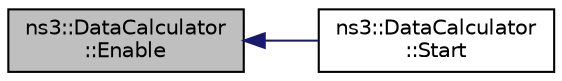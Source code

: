 digraph "ns3::DataCalculator::Enable"
{
  edge [fontname="Helvetica",fontsize="10",labelfontname="Helvetica",labelfontsize="10"];
  node [fontname="Helvetica",fontsize="10",shape=record];
  rankdir="LR";
  Node1 [label="ns3::DataCalculator\l::Enable",height=0.2,width=0.4,color="black", fillcolor="grey75", style="filled", fontcolor="black"];
  Node1 -> Node2 [dir="back",color="midnightblue",fontsize="10",style="solid"];
  Node2 [label="ns3::DataCalculator\l::Start",height=0.2,width=0.4,color="black", fillcolor="white", style="filled",URL="$d6/d5e/classns3_1_1DataCalculator.html#a81c67150ff1b43b56947086745682757"];
}
